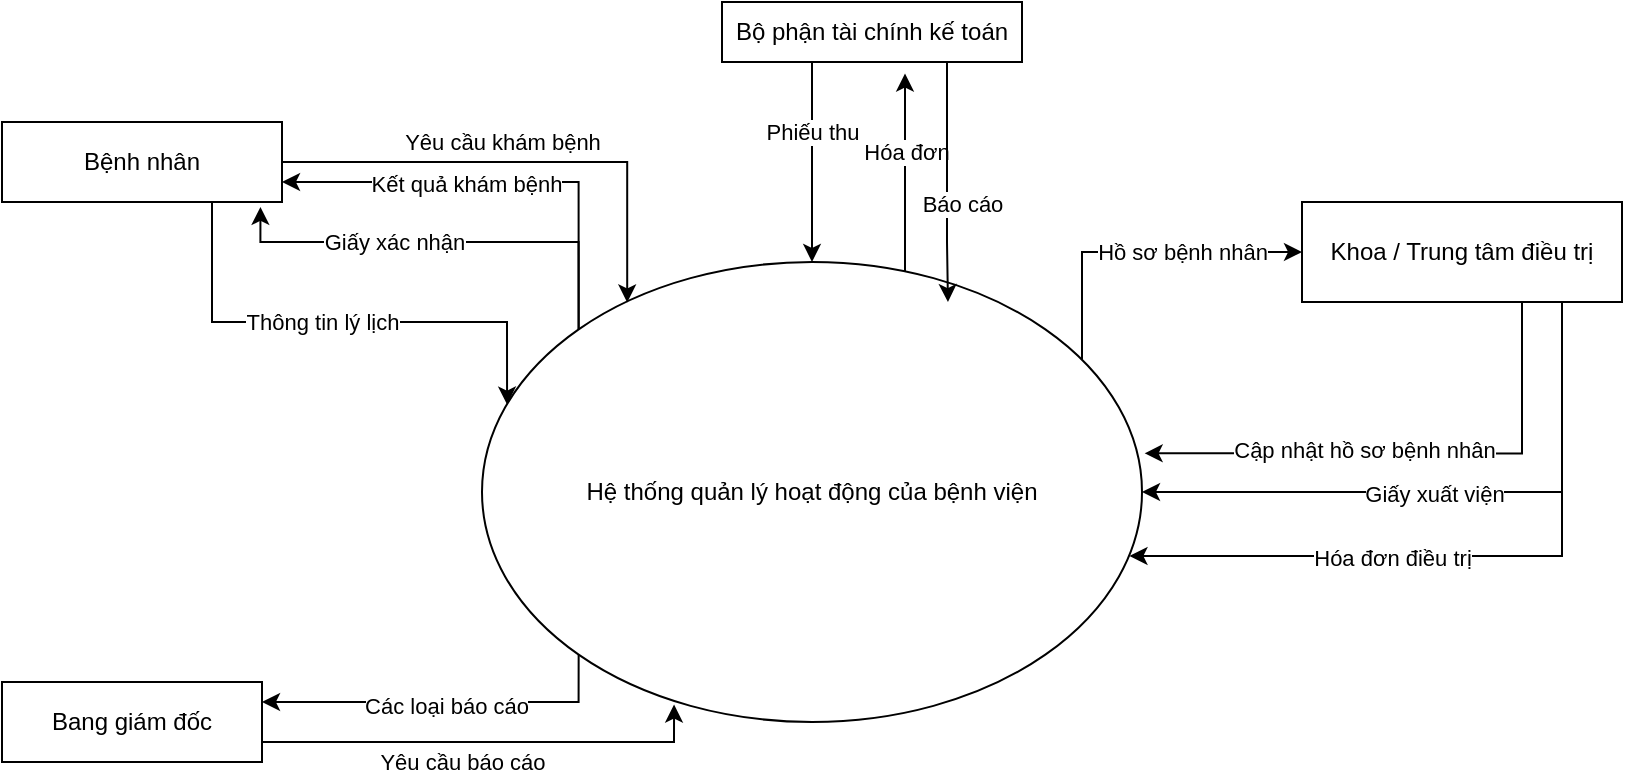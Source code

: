 <mxfile version="13.9.2" type="github">
  <diagram id="k-7xNU-espPo4Ksh-QaM" name="Page-1">
    <mxGraphModel dx="1019" dy="519" grid="1" gridSize="10" guides="1" tooltips="1" connect="1" arrows="1" fold="1" page="1" pageScale="1" pageWidth="850" pageHeight="1100" math="0" shadow="0">
      <root>
        <mxCell id="0" />
        <mxCell id="1" parent="0" />
        <mxCell id="sFPE856OXv_a4uUiH00u-5" style="edgeStyle=orthogonalEdgeStyle;rounded=0;orthogonalLoop=1;jettySize=auto;html=1;exitX=0;exitY=0;exitDx=0;exitDy=0;entryX=1;entryY=0.75;entryDx=0;entryDy=0;" edge="1" parent="1" source="sFPE856OXv_a4uUiH00u-1" target="sFPE856OXv_a4uUiH00u-2">
          <mxGeometry relative="1" as="geometry">
            <Array as="points">
              <mxPoint x="318" y="120" />
            </Array>
          </mxGeometry>
        </mxCell>
        <mxCell id="sFPE856OXv_a4uUiH00u-6" value="Kết quả khám bệnh" style="edgeLabel;html=1;align=center;verticalAlign=middle;resizable=0;points=[];" vertex="1" connectable="0" parent="sFPE856OXv_a4uUiH00u-5">
          <mxGeometry x="0.17" y="1" relative="1" as="geometry">
            <mxPoint as="offset" />
          </mxGeometry>
        </mxCell>
        <mxCell id="sFPE856OXv_a4uUiH00u-7" style="edgeStyle=orthogonalEdgeStyle;rounded=0;orthogonalLoop=1;jettySize=auto;html=1;exitX=0;exitY=0;exitDx=0;exitDy=0;entryX=0.923;entryY=1.061;entryDx=0;entryDy=0;entryPerimeter=0;" edge="1" parent="1" source="sFPE856OXv_a4uUiH00u-1" target="sFPE856OXv_a4uUiH00u-2">
          <mxGeometry relative="1" as="geometry">
            <Array as="points">
              <mxPoint x="318" y="150" />
              <mxPoint x="159" y="150" />
            </Array>
          </mxGeometry>
        </mxCell>
        <mxCell id="sFPE856OXv_a4uUiH00u-8" value="Giấy xác nhận" style="edgeLabel;html=1;align=center;verticalAlign=middle;resizable=0;points=[];" vertex="1" connectable="0" parent="sFPE856OXv_a4uUiH00u-7">
          <mxGeometry x="0.233" relative="1" as="geometry">
            <mxPoint as="offset" />
          </mxGeometry>
        </mxCell>
        <mxCell id="sFPE856OXv_a4uUiH00u-14" style="edgeStyle=orthogonalEdgeStyle;rounded=0;orthogonalLoop=1;jettySize=auto;html=1;exitX=0;exitY=1;exitDx=0;exitDy=0;entryX=1;entryY=0.25;entryDx=0;entryDy=0;" edge="1" parent="1" source="sFPE856OXv_a4uUiH00u-1" target="sFPE856OXv_a4uUiH00u-11">
          <mxGeometry relative="1" as="geometry">
            <Array as="points">
              <mxPoint x="318" y="380" />
            </Array>
          </mxGeometry>
        </mxCell>
        <mxCell id="sFPE856OXv_a4uUiH00u-15" value="Các loại báo cáo" style="edgeLabel;html=1;align=center;verticalAlign=middle;resizable=0;points=[];" vertex="1" connectable="0" parent="sFPE856OXv_a4uUiH00u-14">
          <mxGeometry x="-0.012" y="2" relative="1" as="geometry">
            <mxPoint as="offset" />
          </mxGeometry>
        </mxCell>
        <mxCell id="sFPE856OXv_a4uUiH00u-19" style="edgeStyle=orthogonalEdgeStyle;rounded=0;orthogonalLoop=1;jettySize=auto;html=1;entryX=0.61;entryY=1.193;entryDx=0;entryDy=0;entryPerimeter=0;" edge="1" parent="1" source="sFPE856OXv_a4uUiH00u-1" target="sFPE856OXv_a4uUiH00u-16">
          <mxGeometry relative="1" as="geometry">
            <Array as="points">
              <mxPoint x="465" y="160" />
              <mxPoint x="465" y="160" />
            </Array>
          </mxGeometry>
        </mxCell>
        <mxCell id="sFPE856OXv_a4uUiH00u-20" value="Hóa đơn" style="edgeLabel;html=1;align=center;verticalAlign=middle;resizable=0;points=[];" vertex="1" connectable="0" parent="sFPE856OXv_a4uUiH00u-19">
          <mxGeometry x="0.204" relative="1" as="geometry">
            <mxPoint as="offset" />
          </mxGeometry>
        </mxCell>
        <mxCell id="sFPE856OXv_a4uUiH00u-28" style="edgeStyle=orthogonalEdgeStyle;rounded=0;orthogonalLoop=1;jettySize=auto;html=1;" edge="1" parent="1" source="sFPE856OXv_a4uUiH00u-1" target="sFPE856OXv_a4uUiH00u-23">
          <mxGeometry relative="1" as="geometry">
            <Array as="points">
              <mxPoint x="570" y="155" />
            </Array>
          </mxGeometry>
        </mxCell>
        <mxCell id="sFPE856OXv_a4uUiH00u-29" value="Hồ sơ bệnh nhân" style="edgeLabel;html=1;align=center;verticalAlign=middle;resizable=0;points=[];" vertex="1" connectable="0" parent="sFPE856OXv_a4uUiH00u-28">
          <mxGeometry x="0.062" y="-1" relative="1" as="geometry">
            <mxPoint x="16.88" y="-1" as="offset" />
          </mxGeometry>
        </mxCell>
        <mxCell id="sFPE856OXv_a4uUiH00u-1" value="Hệ thống quản lý hoạt động của bệnh viện" style="ellipse;whiteSpace=wrap;html=1;" vertex="1" parent="1">
          <mxGeometry x="270" y="160" width="330" height="230" as="geometry" />
        </mxCell>
        <mxCell id="sFPE856OXv_a4uUiH00u-3" style="edgeStyle=orthogonalEdgeStyle;rounded=0;orthogonalLoop=1;jettySize=auto;html=1;exitX=1;exitY=0.5;exitDx=0;exitDy=0;entryX=0.22;entryY=0.088;entryDx=0;entryDy=0;entryPerimeter=0;" edge="1" parent="1" source="sFPE856OXv_a4uUiH00u-2" target="sFPE856OXv_a4uUiH00u-1">
          <mxGeometry relative="1" as="geometry" />
        </mxCell>
        <mxCell id="sFPE856OXv_a4uUiH00u-4" value="Yêu cầu khám bệnh" style="edgeLabel;html=1;align=center;verticalAlign=middle;resizable=0;points=[];" vertex="1" connectable="0" parent="sFPE856OXv_a4uUiH00u-3">
          <mxGeometry x="-0.093" relative="1" as="geometry">
            <mxPoint y="-10" as="offset" />
          </mxGeometry>
        </mxCell>
        <mxCell id="sFPE856OXv_a4uUiH00u-9" style="edgeStyle=orthogonalEdgeStyle;rounded=0;orthogonalLoop=1;jettySize=auto;html=1;exitX=0.75;exitY=1;exitDx=0;exitDy=0;entryX=0.038;entryY=0.31;entryDx=0;entryDy=0;entryPerimeter=0;" edge="1" parent="1" source="sFPE856OXv_a4uUiH00u-2" target="sFPE856OXv_a4uUiH00u-1">
          <mxGeometry relative="1" as="geometry">
            <mxPoint x="260" y="230" as="targetPoint" />
            <Array as="points">
              <mxPoint x="135" y="190" />
              <mxPoint x="283" y="190" />
            </Array>
          </mxGeometry>
        </mxCell>
        <mxCell id="sFPE856OXv_a4uUiH00u-10" value="Thông tin lý lịch" style="edgeLabel;html=1;align=center;verticalAlign=middle;resizable=0;points=[];" vertex="1" connectable="0" parent="sFPE856OXv_a4uUiH00u-9">
          <mxGeometry x="-0.075" relative="1" as="geometry">
            <mxPoint as="offset" />
          </mxGeometry>
        </mxCell>
        <mxCell id="sFPE856OXv_a4uUiH00u-2" value="Bệnh nhân" style="rounded=0;whiteSpace=wrap;html=1;" vertex="1" parent="1">
          <mxGeometry x="30" y="90" width="140" height="40" as="geometry" />
        </mxCell>
        <mxCell id="sFPE856OXv_a4uUiH00u-12" style="edgeStyle=orthogonalEdgeStyle;rounded=0;orthogonalLoop=1;jettySize=auto;html=1;exitX=1;exitY=0.5;exitDx=0;exitDy=0;entryX=0.291;entryY=0.962;entryDx=0;entryDy=0;entryPerimeter=0;" edge="1" parent="1" source="sFPE856OXv_a4uUiH00u-11" target="sFPE856OXv_a4uUiH00u-1">
          <mxGeometry relative="1" as="geometry">
            <Array as="points">
              <mxPoint x="160" y="400" />
              <mxPoint x="366" y="400" />
            </Array>
          </mxGeometry>
        </mxCell>
        <mxCell id="sFPE856OXv_a4uUiH00u-13" value="Yêu cầu báo cáo" style="edgeLabel;html=1;align=center;verticalAlign=middle;resizable=0;points=[];" vertex="1" connectable="0" parent="sFPE856OXv_a4uUiH00u-12">
          <mxGeometry x="0.092" y="-2" relative="1" as="geometry">
            <mxPoint x="-18" y="8" as="offset" />
          </mxGeometry>
        </mxCell>
        <mxCell id="sFPE856OXv_a4uUiH00u-11" value="Bang giám đốc" style="rounded=0;whiteSpace=wrap;html=1;" vertex="1" parent="1">
          <mxGeometry x="30" y="370" width="130" height="40" as="geometry" />
        </mxCell>
        <mxCell id="sFPE856OXv_a4uUiH00u-17" style="edgeStyle=orthogonalEdgeStyle;rounded=0;orthogonalLoop=1;jettySize=auto;html=1;exitX=0.5;exitY=1;exitDx=0;exitDy=0;" edge="1" parent="1" source="sFPE856OXv_a4uUiH00u-16" target="sFPE856OXv_a4uUiH00u-1">
          <mxGeometry relative="1" as="geometry">
            <Array as="points">
              <mxPoint x="435" y="60" />
            </Array>
          </mxGeometry>
        </mxCell>
        <mxCell id="sFPE856OXv_a4uUiH00u-18" value="Phiếu thu" style="edgeLabel;html=1;align=center;verticalAlign=middle;resizable=0;points=[];" vertex="1" connectable="0" parent="sFPE856OXv_a4uUiH00u-17">
          <mxGeometry x="0.002" relative="1" as="geometry">
            <mxPoint as="offset" />
          </mxGeometry>
        </mxCell>
        <mxCell id="sFPE856OXv_a4uUiH00u-21" style="edgeStyle=orthogonalEdgeStyle;rounded=0;orthogonalLoop=1;jettySize=auto;html=1;exitX=0.75;exitY=1;exitDx=0;exitDy=0;entryX=0.706;entryY=0.087;entryDx=0;entryDy=0;entryPerimeter=0;" edge="1" parent="1" source="sFPE856OXv_a4uUiH00u-16" target="sFPE856OXv_a4uUiH00u-1">
          <mxGeometry relative="1" as="geometry">
            <Array as="points">
              <mxPoint x="503" y="150" />
              <mxPoint x="503" y="150" />
            </Array>
          </mxGeometry>
        </mxCell>
        <mxCell id="sFPE856OXv_a4uUiH00u-22" value="Báo cáo" style="edgeLabel;html=1;align=center;verticalAlign=middle;resizable=0;points=[];" vertex="1" connectable="0" parent="sFPE856OXv_a4uUiH00u-21">
          <mxGeometry x="0.285" y="-1" relative="1" as="geometry">
            <mxPoint x="8.5" y="-7" as="offset" />
          </mxGeometry>
        </mxCell>
        <mxCell id="sFPE856OXv_a4uUiH00u-16" value="Bộ phận tài chính kế toán" style="rounded=0;whiteSpace=wrap;html=1;" vertex="1" parent="1">
          <mxGeometry x="390" y="30" width="150" height="30" as="geometry" />
        </mxCell>
        <mxCell id="sFPE856OXv_a4uUiH00u-24" style="edgeStyle=orthogonalEdgeStyle;rounded=0;orthogonalLoop=1;jettySize=auto;html=1;" edge="1" parent="1" source="sFPE856OXv_a4uUiH00u-23" target="sFPE856OXv_a4uUiH00u-1">
          <mxGeometry relative="1" as="geometry">
            <Array as="points">
              <mxPoint x="810" y="275" />
            </Array>
          </mxGeometry>
        </mxCell>
        <mxCell id="sFPE856OXv_a4uUiH00u-25" value="Giấy xuất viện" style="edgeLabel;html=1;align=center;verticalAlign=middle;resizable=0;points=[];" vertex="1" connectable="0" parent="sFPE856OXv_a4uUiH00u-24">
          <mxGeometry x="0.042" y="1" relative="1" as="geometry">
            <mxPoint as="offset" />
          </mxGeometry>
        </mxCell>
        <mxCell id="sFPE856OXv_a4uUiH00u-26" style="edgeStyle=orthogonalEdgeStyle;rounded=0;orthogonalLoop=1;jettySize=auto;html=1;exitX=1;exitY=1;exitDx=0;exitDy=0;entryX=0.981;entryY=0.639;entryDx=0;entryDy=0;entryPerimeter=0;" edge="1" parent="1" source="sFPE856OXv_a4uUiH00u-23" target="sFPE856OXv_a4uUiH00u-1">
          <mxGeometry relative="1" as="geometry">
            <mxPoint x="840" y="310" as="targetPoint" />
            <Array as="points">
              <mxPoint x="810" y="180" />
              <mxPoint x="810" y="307" />
            </Array>
          </mxGeometry>
        </mxCell>
        <mxCell id="sFPE856OXv_a4uUiH00u-27" value="Hóa đơn điều trị" style="edgeLabel;html=1;align=center;verticalAlign=middle;resizable=0;points=[];" vertex="1" connectable="0" parent="sFPE856OXv_a4uUiH00u-26">
          <mxGeometry x="0.296" y="1" relative="1" as="geometry">
            <mxPoint as="offset" />
          </mxGeometry>
        </mxCell>
        <mxCell id="sFPE856OXv_a4uUiH00u-32" style="edgeStyle=orthogonalEdgeStyle;rounded=0;orthogonalLoop=1;jettySize=auto;html=1;exitX=0.75;exitY=1;exitDx=0;exitDy=0;entryX=1.004;entryY=0.416;entryDx=0;entryDy=0;entryPerimeter=0;" edge="1" parent="1" source="sFPE856OXv_a4uUiH00u-23" target="sFPE856OXv_a4uUiH00u-1">
          <mxGeometry relative="1" as="geometry">
            <mxPoint x="800" y="260" as="targetPoint" />
            <Array as="points">
              <mxPoint x="790" y="180" />
              <mxPoint x="790" y="256" />
            </Array>
          </mxGeometry>
        </mxCell>
        <mxCell id="sFPE856OXv_a4uUiH00u-33" value="Cập nhật hồ sơ bệnh nhân" style="edgeLabel;html=1;align=center;verticalAlign=middle;resizable=0;points=[];" vertex="1" connectable="0" parent="sFPE856OXv_a4uUiH00u-32">
          <mxGeometry x="0.098" y="-2" relative="1" as="geometry">
            <mxPoint x="-14.7" as="offset" />
          </mxGeometry>
        </mxCell>
        <mxCell id="sFPE856OXv_a4uUiH00u-23" value="Khoa / Trung tâm điều trị" style="rounded=0;whiteSpace=wrap;html=1;" vertex="1" parent="1">
          <mxGeometry x="680" y="130" width="160" height="50" as="geometry" />
        </mxCell>
      </root>
    </mxGraphModel>
  </diagram>
</mxfile>
